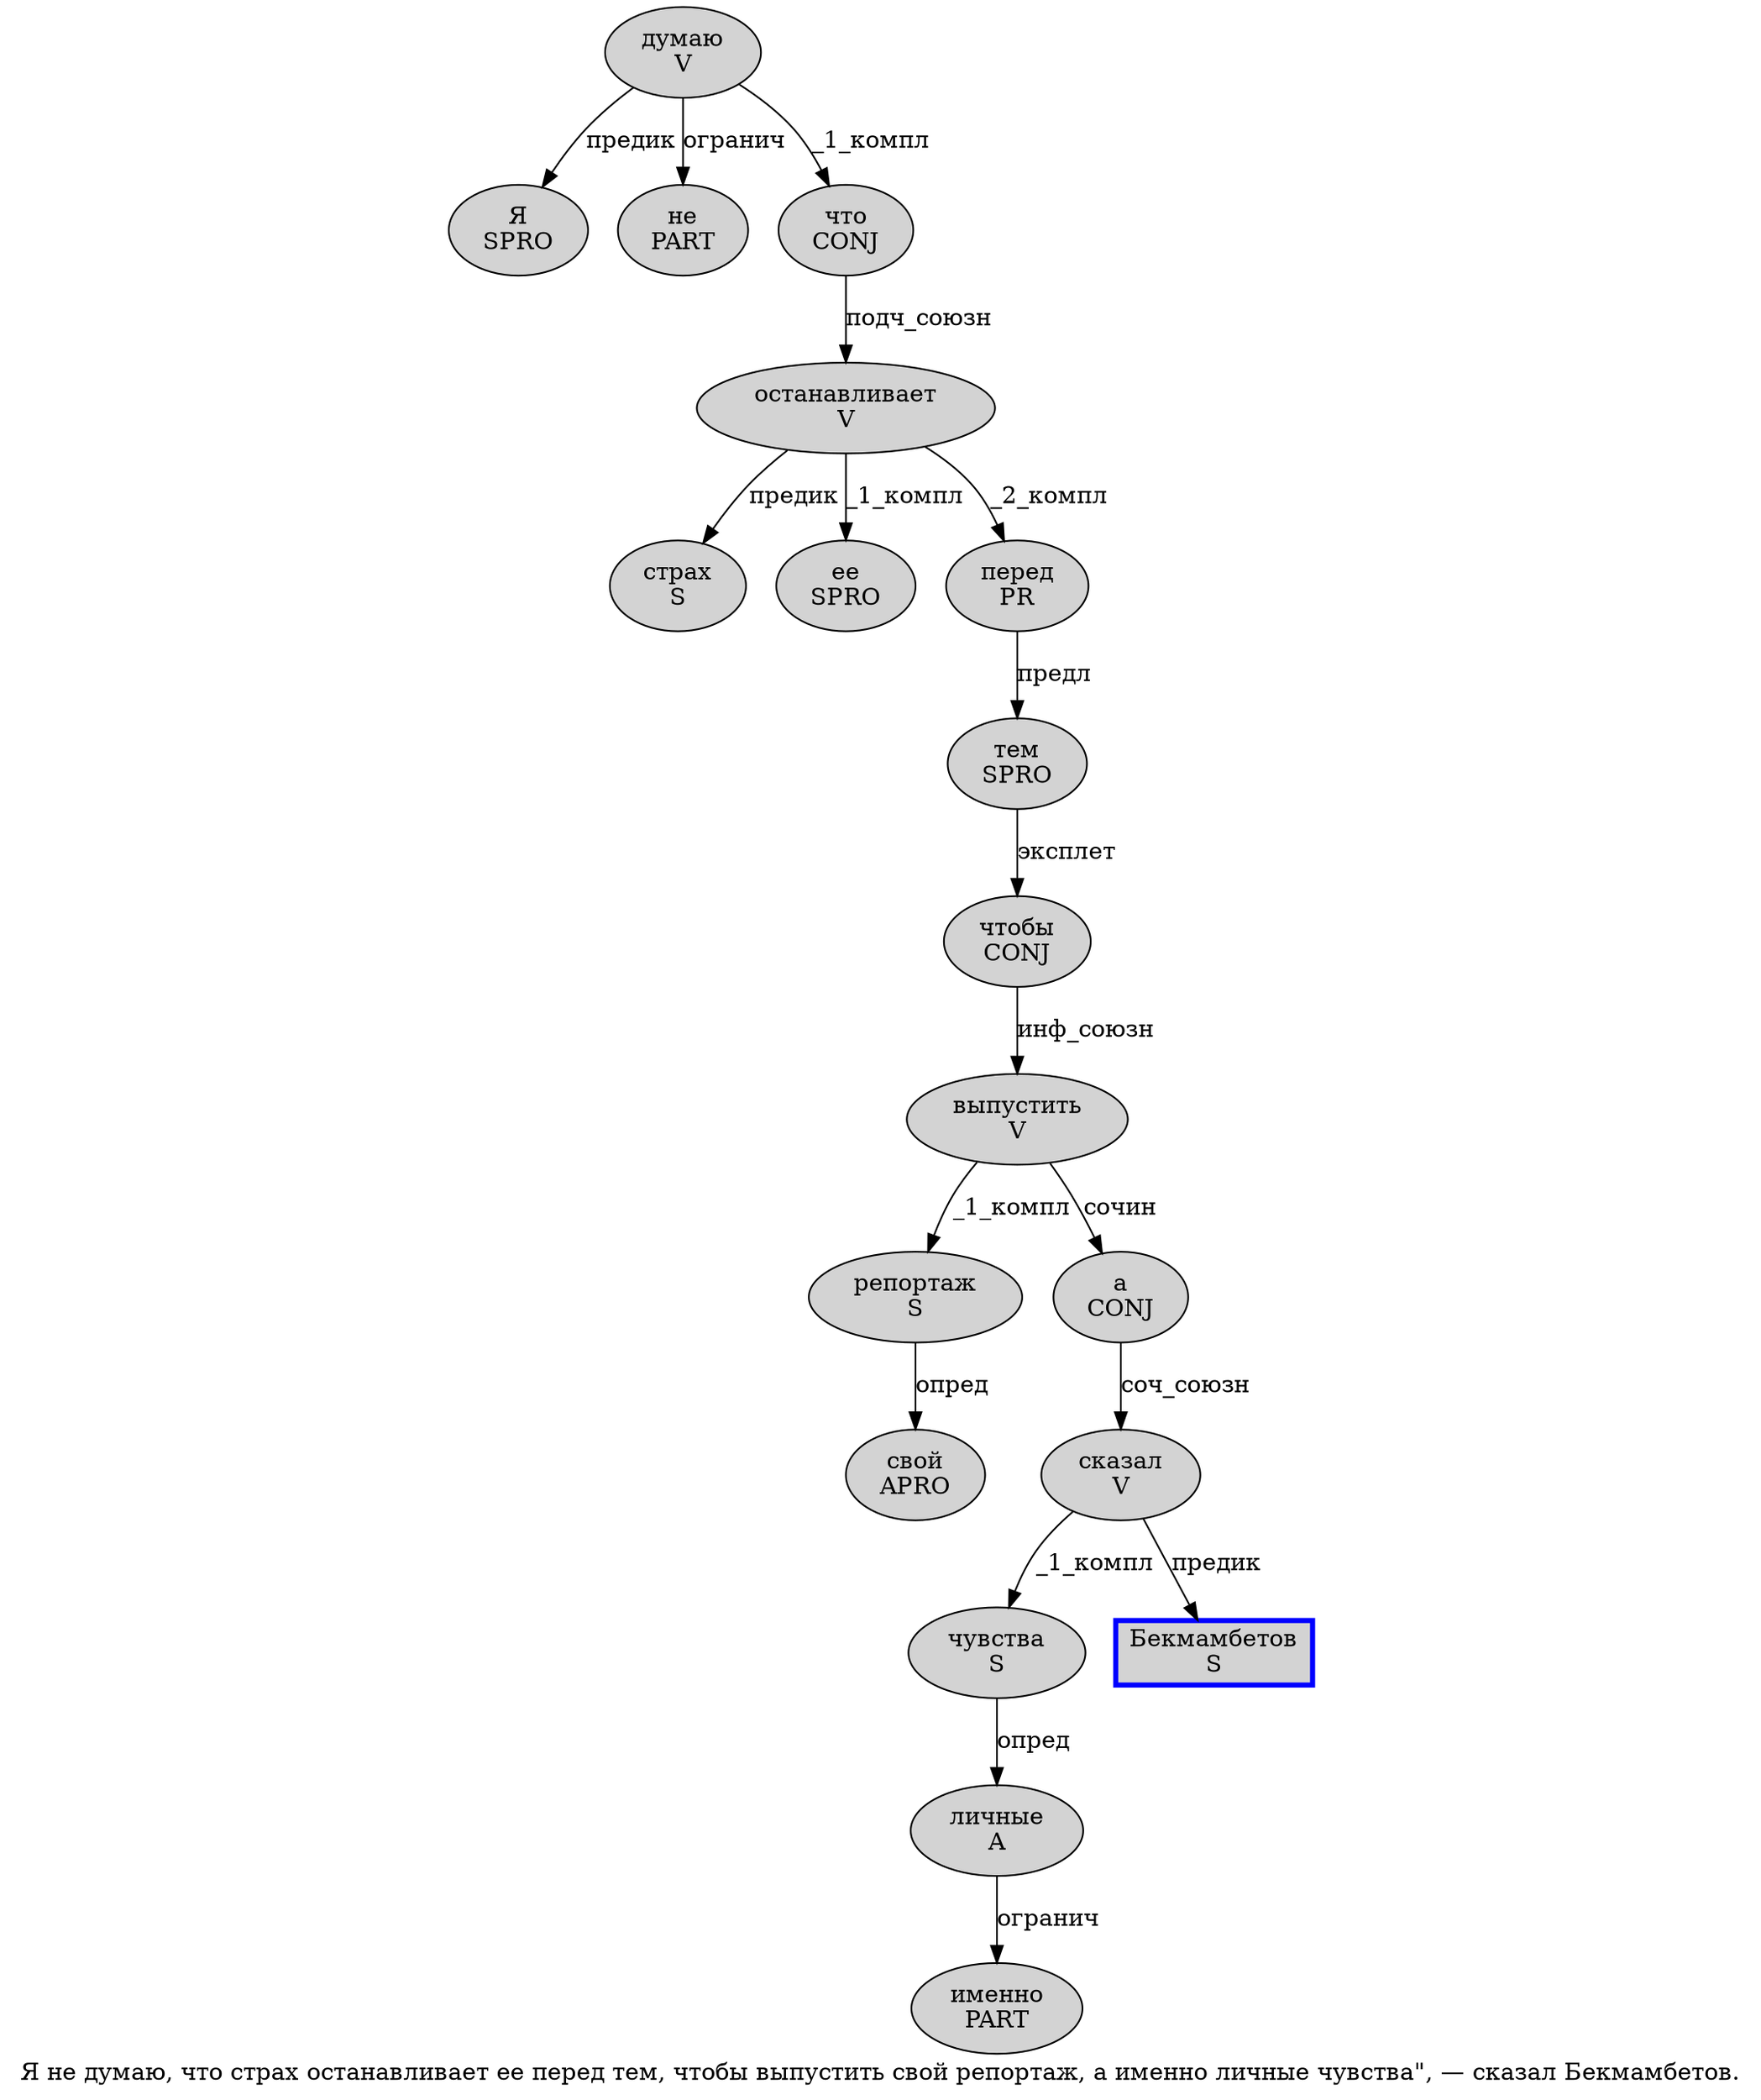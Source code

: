 digraph SENTENCE_716 {
	graph [label="Я не думаю, что страх останавливает ее перед тем, чтобы выпустить свой репортаж, а именно личные чувства\", — сказал Бекмамбетов."]
	node [style=filled]
		0 [label="Я
SPRO" color="" fillcolor=lightgray penwidth=1 shape=ellipse]
		1 [label="не
PART" color="" fillcolor=lightgray penwidth=1 shape=ellipse]
		2 [label="думаю
V" color="" fillcolor=lightgray penwidth=1 shape=ellipse]
		4 [label="что
CONJ" color="" fillcolor=lightgray penwidth=1 shape=ellipse]
		5 [label="страх
S" color="" fillcolor=lightgray penwidth=1 shape=ellipse]
		6 [label="останавливает
V" color="" fillcolor=lightgray penwidth=1 shape=ellipse]
		7 [label="ее
SPRO" color="" fillcolor=lightgray penwidth=1 shape=ellipse]
		8 [label="перед
PR" color="" fillcolor=lightgray penwidth=1 shape=ellipse]
		9 [label="тем
SPRO" color="" fillcolor=lightgray penwidth=1 shape=ellipse]
		11 [label="чтобы
CONJ" color="" fillcolor=lightgray penwidth=1 shape=ellipse]
		12 [label="выпустить
V" color="" fillcolor=lightgray penwidth=1 shape=ellipse]
		13 [label="свой
APRO" color="" fillcolor=lightgray penwidth=1 shape=ellipse]
		14 [label="репортаж
S" color="" fillcolor=lightgray penwidth=1 shape=ellipse]
		16 [label="а
CONJ" color="" fillcolor=lightgray penwidth=1 shape=ellipse]
		17 [label="именно
PART" color="" fillcolor=lightgray penwidth=1 shape=ellipse]
		18 [label="личные
A" color="" fillcolor=lightgray penwidth=1 shape=ellipse]
		19 [label="чувства
S" color="" fillcolor=lightgray penwidth=1 shape=ellipse]
		23 [label="сказал
V" color="" fillcolor=lightgray penwidth=1 shape=ellipse]
		24 [label="Бекмамбетов
S" color=blue fillcolor=lightgray penwidth=3 shape=box]
			9 -> 11 [label="эксплет"]
			16 -> 23 [label="соч_союзн"]
			4 -> 6 [label="подч_союзн"]
			19 -> 18 [label="опред"]
			6 -> 5 [label="предик"]
			6 -> 7 [label="_1_компл"]
			6 -> 8 [label="_2_компл"]
			8 -> 9 [label="предл"]
			2 -> 0 [label="предик"]
			2 -> 1 [label="огранич"]
			2 -> 4 [label="_1_компл"]
			14 -> 13 [label="опред"]
			12 -> 14 [label="_1_компл"]
			12 -> 16 [label="сочин"]
			23 -> 19 [label="_1_компл"]
			23 -> 24 [label="предик"]
			11 -> 12 [label="инф_союзн"]
			18 -> 17 [label="огранич"]
}